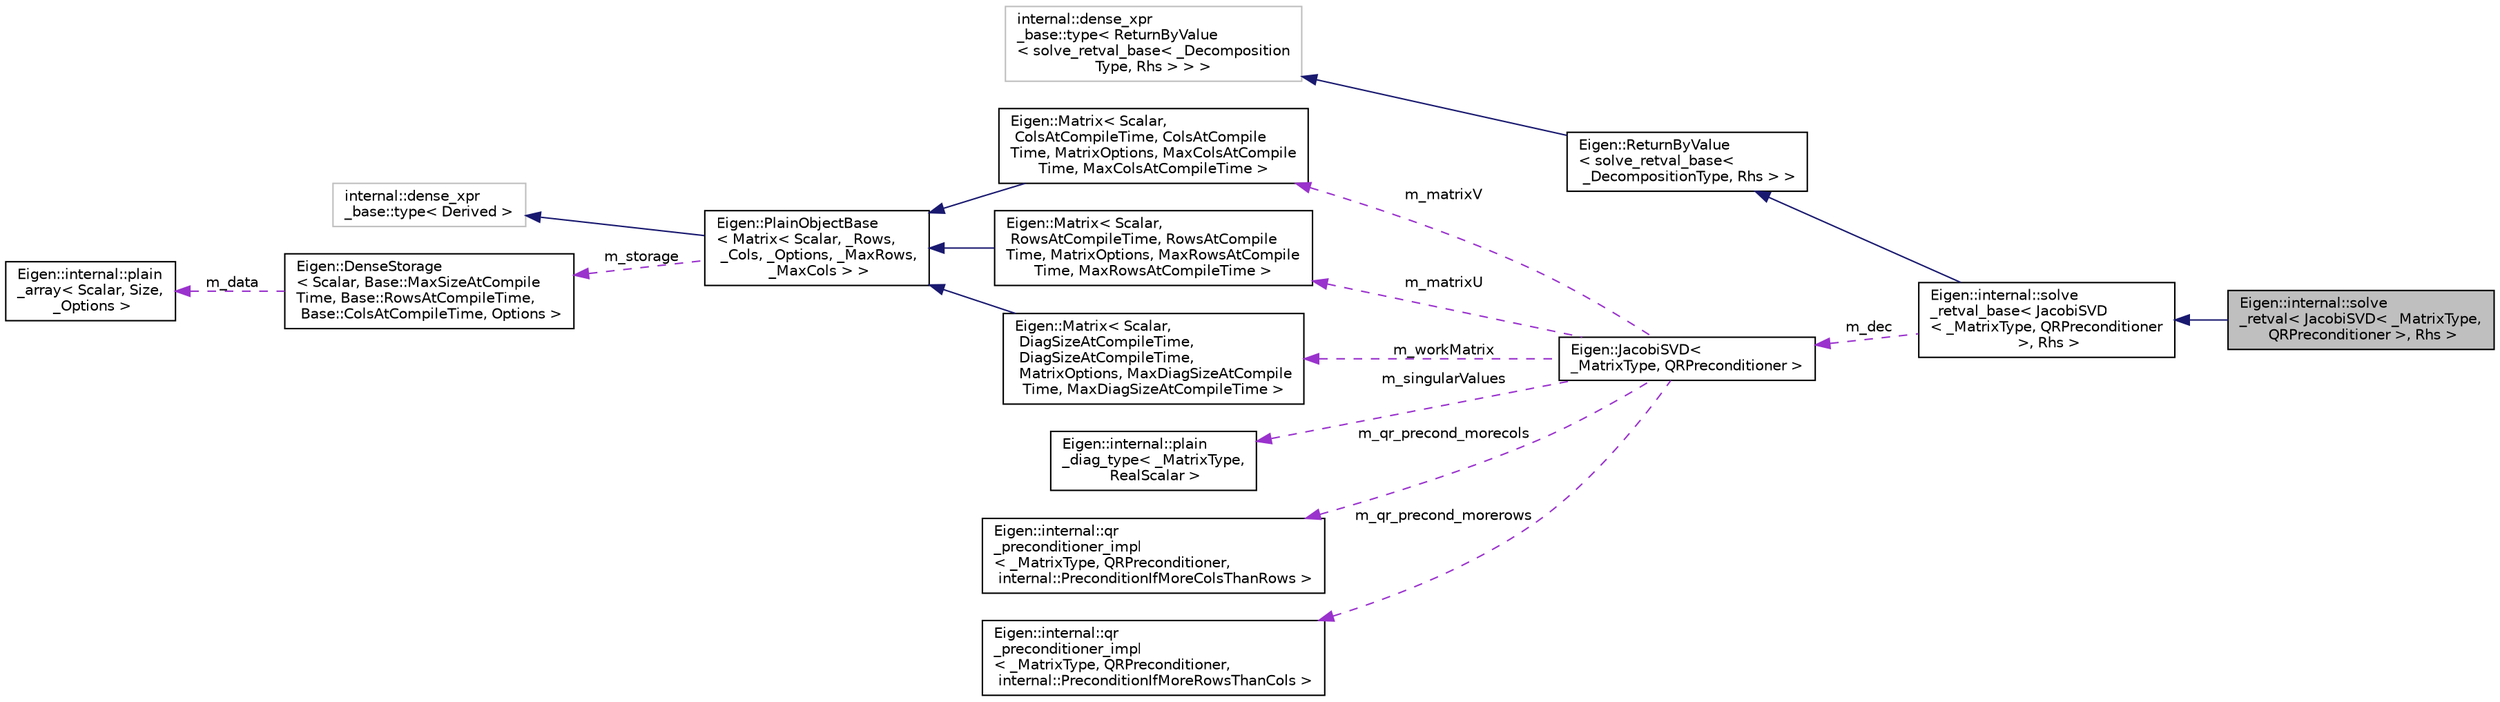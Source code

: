 digraph "Eigen::internal::solve_retval&lt; JacobiSVD&lt; _MatrixType, QRPreconditioner &gt;, Rhs &gt;"
{
  edge [fontname="Helvetica",fontsize="10",labelfontname="Helvetica",labelfontsize="10"];
  node [fontname="Helvetica",fontsize="10",shape=record];
  rankdir="LR";
  Node1 [label="Eigen::internal::solve\l_retval\< JacobiSVD\< _MatrixType,\l QRPreconditioner \>, Rhs \>",height=0.2,width=0.4,color="black", fillcolor="grey75", style="filled" fontcolor="black"];
  Node2 -> Node1 [dir="back",color="midnightblue",fontsize="10",style="solid",fontname="Helvetica"];
  Node2 [label="Eigen::internal::solve\l_retval_base\< JacobiSVD\l\< _MatrixType, QRPreconditioner\l \>, Rhs \>",height=0.2,width=0.4,color="black", fillcolor="white", style="filled",URL="$structEigen_1_1internal_1_1solve__retval__base.html"];
  Node3 -> Node2 [dir="back",color="midnightblue",fontsize="10",style="solid",fontname="Helvetica"];
  Node3 [label="Eigen::ReturnByValue\l\< solve_retval_base\<\l _DecompositionType, Rhs \> \>",height=0.2,width=0.4,color="black", fillcolor="white", style="filled",URL="$classEigen_1_1ReturnByValue.html"];
  Node4 -> Node3 [dir="back",color="midnightblue",fontsize="10",style="solid",fontname="Helvetica"];
  Node4 [label="internal::dense_xpr\l_base::type\< ReturnByValue\l\< solve_retval_base\< _Decomposition\lType, Rhs \> \> \>",height=0.2,width=0.4,color="grey75", fillcolor="white", style="filled"];
  Node5 -> Node2 [dir="back",color="darkorchid3",fontsize="10",style="dashed",label=" m_dec" ,fontname="Helvetica"];
  Node5 [label="Eigen::JacobiSVD\< \l_MatrixType, QRPreconditioner \>",height=0.2,width=0.4,color="black", fillcolor="white", style="filled",URL="$classEigen_1_1JacobiSVD.html"];
  Node6 -> Node5 [dir="back",color="darkorchid3",fontsize="10",style="dashed",label=" m_matrixV" ,fontname="Helvetica"];
  Node6 [label="Eigen::Matrix\< Scalar,\l ColsAtCompileTime, ColsAtCompile\lTime, MatrixOptions, MaxColsAtCompile\lTime, MaxColsAtCompileTime \>",height=0.2,width=0.4,color="black", fillcolor="white", style="filled",URL="$classEigen_1_1Matrix.html"];
  Node7 -> Node6 [dir="back",color="midnightblue",fontsize="10",style="solid",fontname="Helvetica"];
  Node7 [label="Eigen::PlainObjectBase\l\< Matrix\< Scalar, _Rows,\l _Cols, _Options, _MaxRows,\l _MaxCols \> \>",height=0.2,width=0.4,color="black", fillcolor="white", style="filled",URL="$classEigen_1_1PlainObjectBase.html",tooltip="Dense storage base class for matrices and arrays. "];
  Node8 -> Node7 [dir="back",color="midnightblue",fontsize="10",style="solid",fontname="Helvetica"];
  Node8 [label="internal::dense_xpr\l_base::type\< Derived \>",height=0.2,width=0.4,color="grey75", fillcolor="white", style="filled"];
  Node9 -> Node7 [dir="back",color="darkorchid3",fontsize="10",style="dashed",label=" m_storage" ,fontname="Helvetica"];
  Node9 [label="Eigen::DenseStorage\l\< Scalar, Base::MaxSizeAtCompile\lTime, Base::RowsAtCompileTime,\l Base::ColsAtCompileTime, Options \>",height=0.2,width=0.4,color="black", fillcolor="white", style="filled",URL="$classEigen_1_1DenseStorage.html"];
  Node10 -> Node9 [dir="back",color="darkorchid3",fontsize="10",style="dashed",label=" m_data" ,fontname="Helvetica"];
  Node10 [label="Eigen::internal::plain\l_array\< Scalar, Size,\l _Options \>",height=0.2,width=0.4,color="black", fillcolor="white", style="filled",URL="$structEigen_1_1internal_1_1plain__array.html"];
  Node11 -> Node5 [dir="back",color="darkorchid3",fontsize="10",style="dashed",label=" m_singularValues" ,fontname="Helvetica"];
  Node11 [label="Eigen::internal::plain\l_diag_type\< _MatrixType,\l RealScalar \>",height=0.2,width=0.4,color="black", fillcolor="white", style="filled",URL="$structEigen_1_1internal_1_1plain__diag__type.html"];
  Node12 -> Node5 [dir="back",color="darkorchid3",fontsize="10",style="dashed",label=" m_matrixU" ,fontname="Helvetica"];
  Node12 [label="Eigen::Matrix\< Scalar,\l RowsAtCompileTime, RowsAtCompile\lTime, MatrixOptions, MaxRowsAtCompile\lTime, MaxRowsAtCompileTime \>",height=0.2,width=0.4,color="black", fillcolor="white", style="filled",URL="$classEigen_1_1Matrix.html"];
  Node7 -> Node12 [dir="back",color="midnightblue",fontsize="10",style="solid",fontname="Helvetica"];
  Node13 -> Node5 [dir="back",color="darkorchid3",fontsize="10",style="dashed",label=" m_qr_precond_morecols" ,fontname="Helvetica"];
  Node13 [label="Eigen::internal::qr\l_preconditioner_impl\l\< _MatrixType, QRPreconditioner,\l internal::PreconditionIfMoreColsThanRows \>",height=0.2,width=0.4,color="black", fillcolor="white", style="filled",URL="$structEigen_1_1internal_1_1qr__preconditioner__impl.html"];
  Node14 -> Node5 [dir="back",color="darkorchid3",fontsize="10",style="dashed",label=" m_qr_precond_morerows" ,fontname="Helvetica"];
  Node14 [label="Eigen::internal::qr\l_preconditioner_impl\l\< _MatrixType, QRPreconditioner,\l internal::PreconditionIfMoreRowsThanCols \>",height=0.2,width=0.4,color="black", fillcolor="white", style="filled",URL="$structEigen_1_1internal_1_1qr__preconditioner__impl.html"];
  Node15 -> Node5 [dir="back",color="darkorchid3",fontsize="10",style="dashed",label=" m_workMatrix" ,fontname="Helvetica"];
  Node15 [label="Eigen::Matrix\< Scalar,\l DiagSizeAtCompileTime,\l DiagSizeAtCompileTime,\l MatrixOptions, MaxDiagSizeAtCompile\lTime, MaxDiagSizeAtCompileTime \>",height=0.2,width=0.4,color="black", fillcolor="white", style="filled",URL="$classEigen_1_1Matrix.html"];
  Node7 -> Node15 [dir="back",color="midnightblue",fontsize="10",style="solid",fontname="Helvetica"];
}
